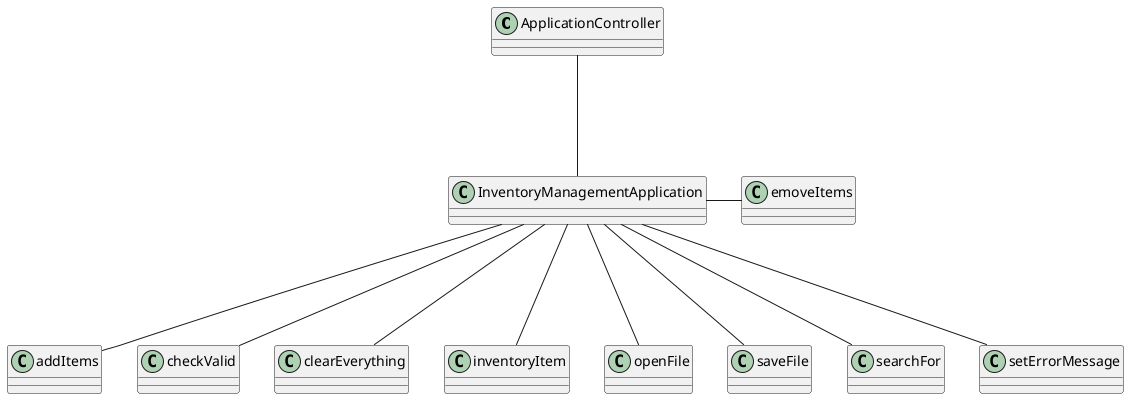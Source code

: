 @startuml
'https://plantuml.com/sequence-diagram

ApplicationController---InventoryManagementApplication
InventoryManagementApplication---addItems
InventoryManagementApplication---checkValid
InventoryManagementApplication---clearEverything
InventoryManagementApplication---inventoryItem
InventoryManagementApplication---openFile
InventoryManagementApplication---removeItems
InventoryManagementApplication---saveFile
InventoryManagementApplication---searchFor
InventoryManagementApplication---setErrorMessage

@enduml